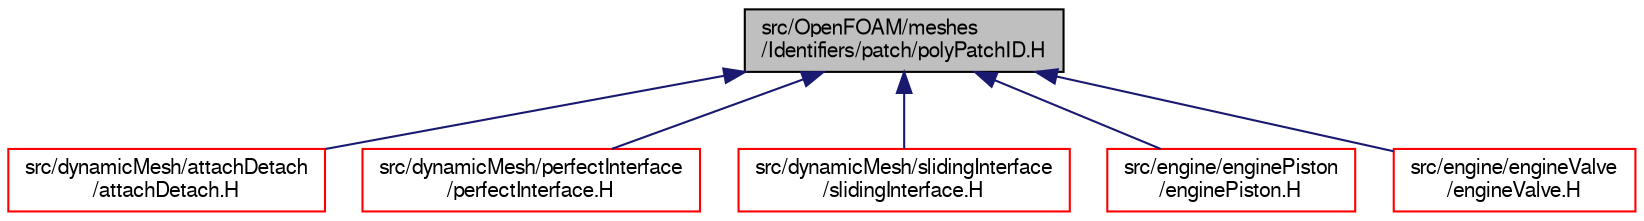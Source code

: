 digraph "src/OpenFOAM/meshes/Identifiers/patch/polyPatchID.H"
{
  bgcolor="transparent";
  edge [fontname="FreeSans",fontsize="10",labelfontname="FreeSans",labelfontsize="10"];
  node [fontname="FreeSans",fontsize="10",shape=record];
  Node168 [label="src/OpenFOAM/meshes\l/Identifiers/patch/polyPatchID.H",height=0.2,width=0.4,color="black", fillcolor="grey75", style="filled", fontcolor="black"];
  Node168 -> Node169 [dir="back",color="midnightblue",fontsize="10",style="solid",fontname="FreeSans"];
  Node169 [label="src/dynamicMesh/attachDetach\l/attachDetach.H",height=0.2,width=0.4,color="red",URL="$a00368.html"];
  Node168 -> Node174 [dir="back",color="midnightblue",fontsize="10",style="solid",fontname="FreeSans"];
  Node174 [label="src/dynamicMesh/perfectInterface\l/perfectInterface.H",height=0.2,width=0.4,color="red",URL="$a00638.html"];
  Node168 -> Node176 [dir="back",color="midnightblue",fontsize="10",style="solid",fontname="FreeSans"];
  Node176 [label="src/dynamicMesh/slidingInterface\l/slidingInterface.H",height=0.2,width=0.4,color="red",URL="$a00878.html"];
  Node168 -> Node186 [dir="back",color="midnightblue",fontsize="10",style="solid",fontname="FreeSans"];
  Node186 [label="src/engine/enginePiston\l/enginePiston.H",height=0.2,width=0.4,color="red",URL="$a01037.html"];
  Node168 -> Node188 [dir="back",color="midnightblue",fontsize="10",style="solid",fontname="FreeSans"];
  Node188 [label="src/engine/engineValve\l/engineValve.H",height=0.2,width=0.4,color="red",URL="$a01049.html"];
}

